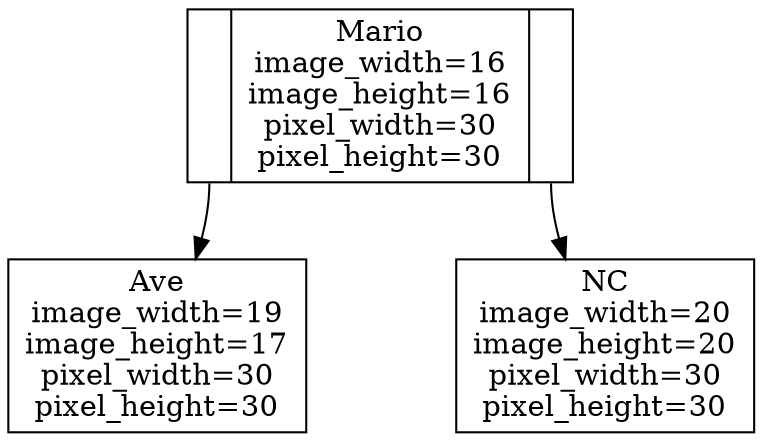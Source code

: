 digraph grafico{
node [shape = record];
graph [nodesep = 1];
rankdir=TB;
"Mario"[label= "<C0>|Mario\nimage_width=16\nimage_height=16\npixel_width=30\npixel_height=30|<C1>"];
"Ave"[label="Ave\nimage_width=19\nimage_height=17\npixel_width=30\npixel_height=30"];
"Mario":C0->"Ave";
"NC"[label="NC\nimage_width=20\nimage_height=20\npixel_width=30\npixel_height=30"];
"Mario":C1->"NC";
{ rank=same; "Ave" "NC" }
}